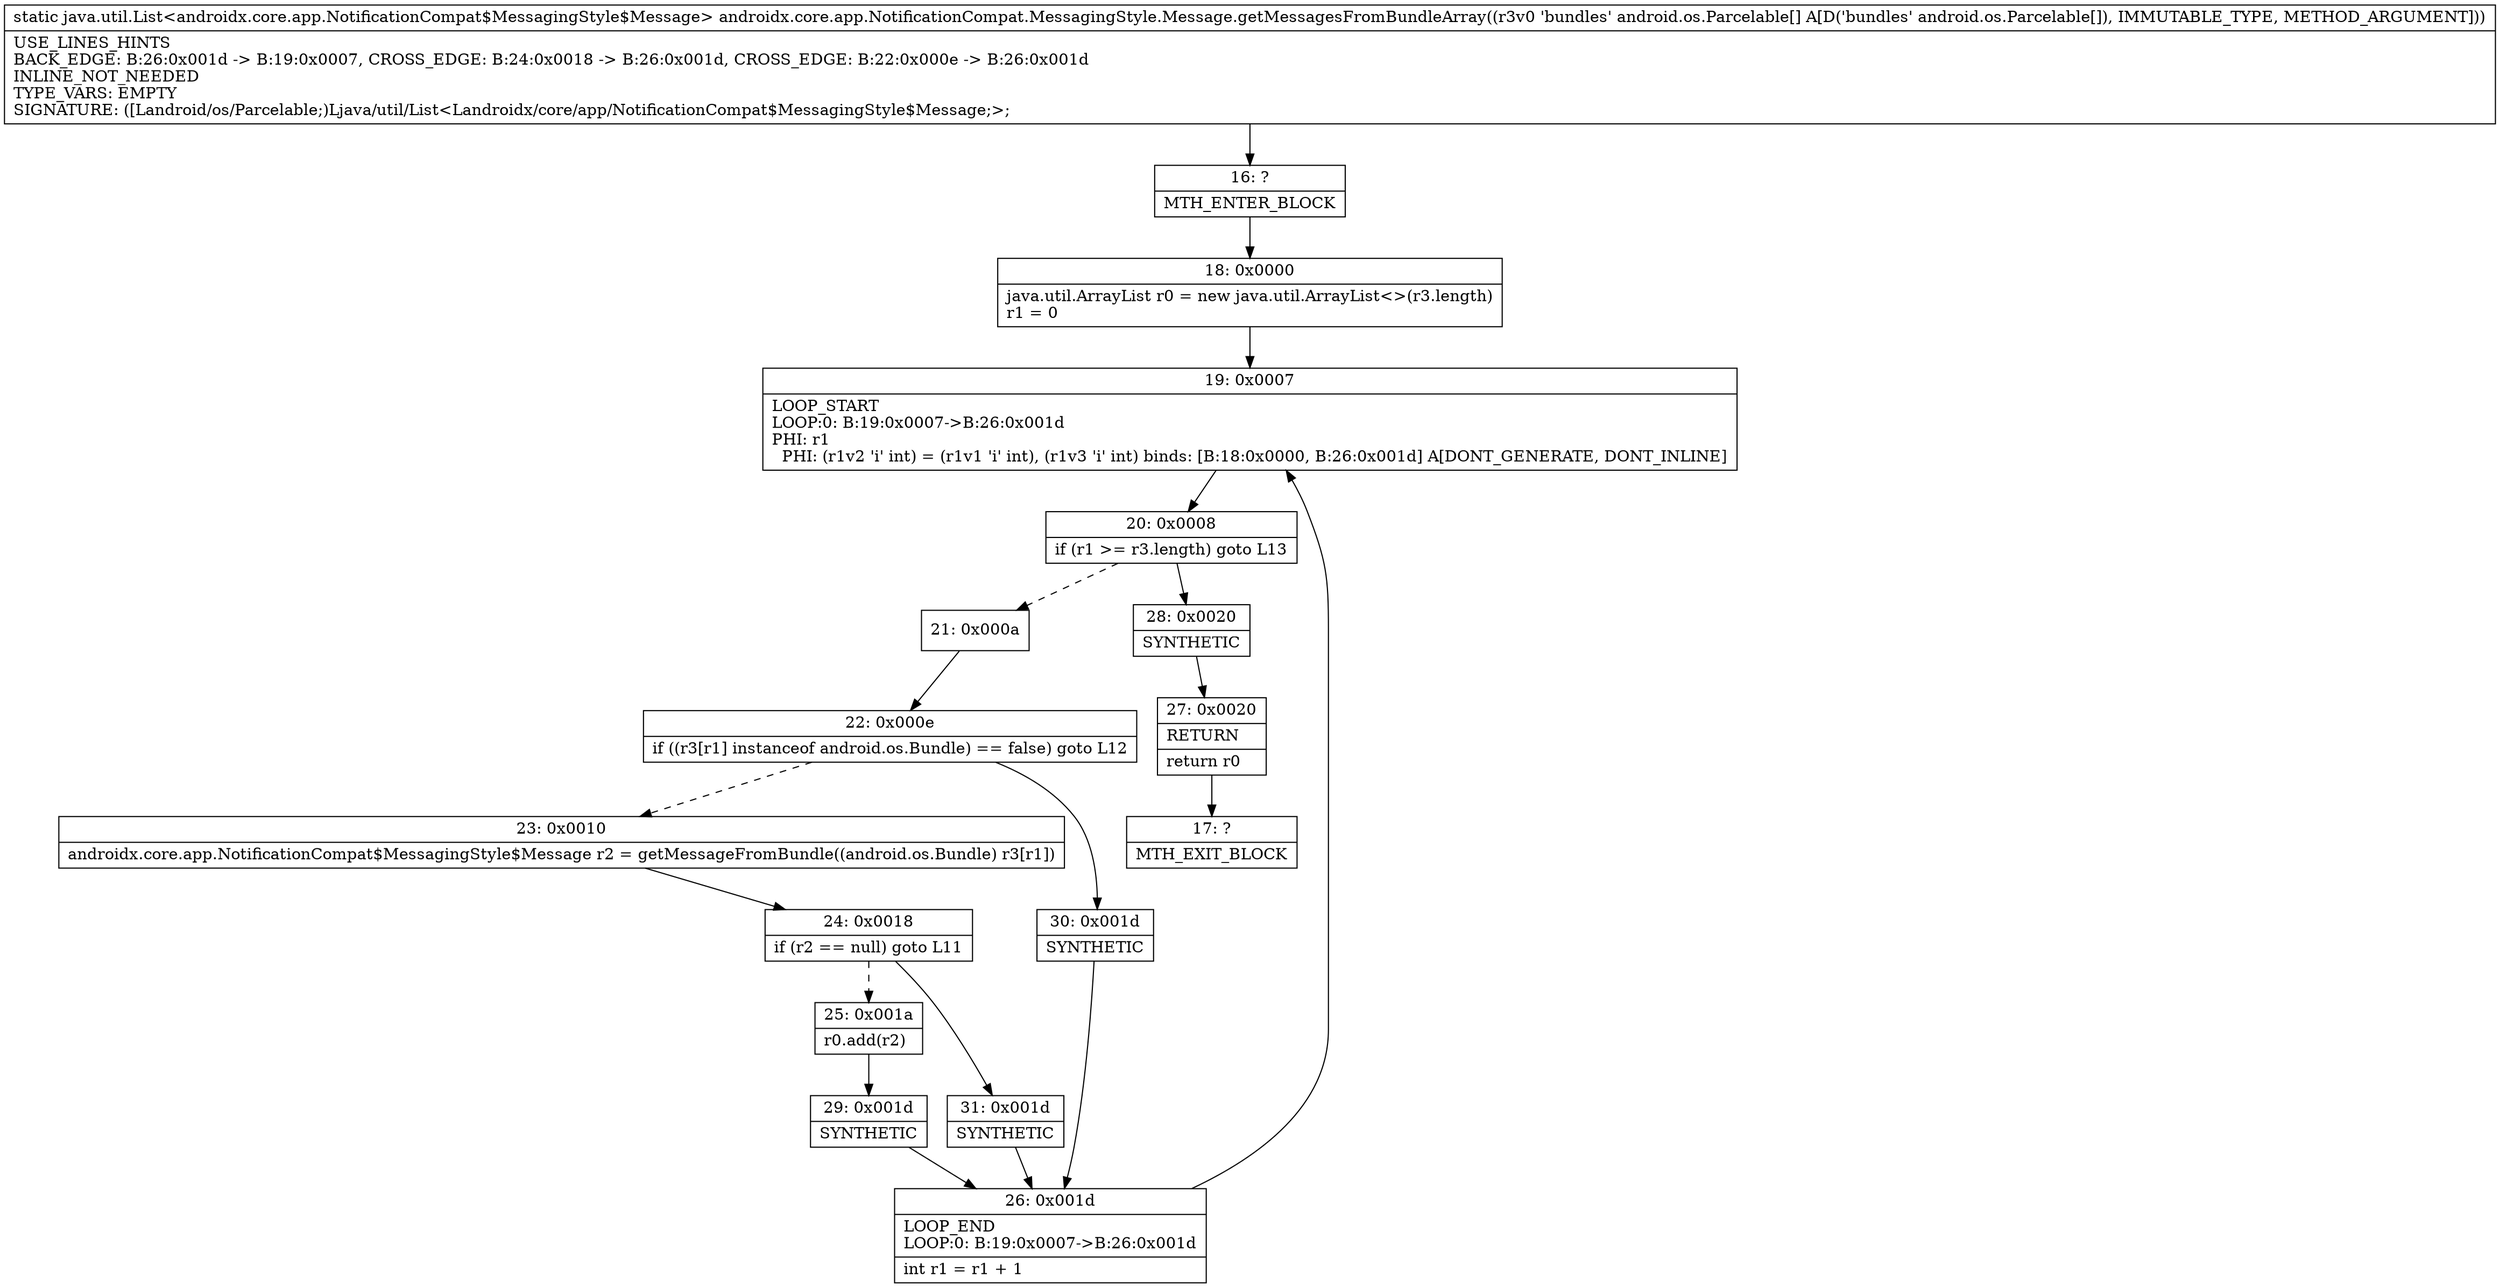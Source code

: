 digraph "CFG forandroidx.core.app.NotificationCompat.MessagingStyle.Message.getMessagesFromBundleArray([Landroid\/os\/Parcelable;)Ljava\/util\/List;" {
Node_16 [shape=record,label="{16\:\ ?|MTH_ENTER_BLOCK\l}"];
Node_18 [shape=record,label="{18\:\ 0x0000|java.util.ArrayList r0 = new java.util.ArrayList\<\>(r3.length)\lr1 = 0\l}"];
Node_19 [shape=record,label="{19\:\ 0x0007|LOOP_START\lLOOP:0: B:19:0x0007\-\>B:26:0x001d\lPHI: r1 \l  PHI: (r1v2 'i' int) = (r1v1 'i' int), (r1v3 'i' int) binds: [B:18:0x0000, B:26:0x001d] A[DONT_GENERATE, DONT_INLINE]\l}"];
Node_20 [shape=record,label="{20\:\ 0x0008|if (r1 \>= r3.length) goto L13\l}"];
Node_21 [shape=record,label="{21\:\ 0x000a}"];
Node_22 [shape=record,label="{22\:\ 0x000e|if ((r3[r1] instanceof android.os.Bundle) == false) goto L12\l}"];
Node_23 [shape=record,label="{23\:\ 0x0010|androidx.core.app.NotificationCompat$MessagingStyle$Message r2 = getMessageFromBundle((android.os.Bundle) r3[r1])\l}"];
Node_24 [shape=record,label="{24\:\ 0x0018|if (r2 == null) goto L11\l}"];
Node_25 [shape=record,label="{25\:\ 0x001a|r0.add(r2)\l}"];
Node_29 [shape=record,label="{29\:\ 0x001d|SYNTHETIC\l}"];
Node_26 [shape=record,label="{26\:\ 0x001d|LOOP_END\lLOOP:0: B:19:0x0007\-\>B:26:0x001d\l|int r1 = r1 + 1\l}"];
Node_31 [shape=record,label="{31\:\ 0x001d|SYNTHETIC\l}"];
Node_30 [shape=record,label="{30\:\ 0x001d|SYNTHETIC\l}"];
Node_28 [shape=record,label="{28\:\ 0x0020|SYNTHETIC\l}"];
Node_27 [shape=record,label="{27\:\ 0x0020|RETURN\l|return r0\l}"];
Node_17 [shape=record,label="{17\:\ ?|MTH_EXIT_BLOCK\l}"];
MethodNode[shape=record,label="{static java.util.List\<androidx.core.app.NotificationCompat$MessagingStyle$Message\> androidx.core.app.NotificationCompat.MessagingStyle.Message.getMessagesFromBundleArray((r3v0 'bundles' android.os.Parcelable[] A[D('bundles' android.os.Parcelable[]), IMMUTABLE_TYPE, METHOD_ARGUMENT]))  | USE_LINES_HINTS\lBACK_EDGE: B:26:0x001d \-\> B:19:0x0007, CROSS_EDGE: B:24:0x0018 \-\> B:26:0x001d, CROSS_EDGE: B:22:0x000e \-\> B:26:0x001d\lINLINE_NOT_NEEDED\lTYPE_VARS: EMPTY\lSIGNATURE: ([Landroid\/os\/Parcelable;)Ljava\/util\/List\<Landroidx\/core\/app\/NotificationCompat$MessagingStyle$Message;\>;\l}"];
MethodNode -> Node_16;Node_16 -> Node_18;
Node_18 -> Node_19;
Node_19 -> Node_20;
Node_20 -> Node_21[style=dashed];
Node_20 -> Node_28;
Node_21 -> Node_22;
Node_22 -> Node_23[style=dashed];
Node_22 -> Node_30;
Node_23 -> Node_24;
Node_24 -> Node_25[style=dashed];
Node_24 -> Node_31;
Node_25 -> Node_29;
Node_29 -> Node_26;
Node_26 -> Node_19;
Node_31 -> Node_26;
Node_30 -> Node_26;
Node_28 -> Node_27;
Node_27 -> Node_17;
}

